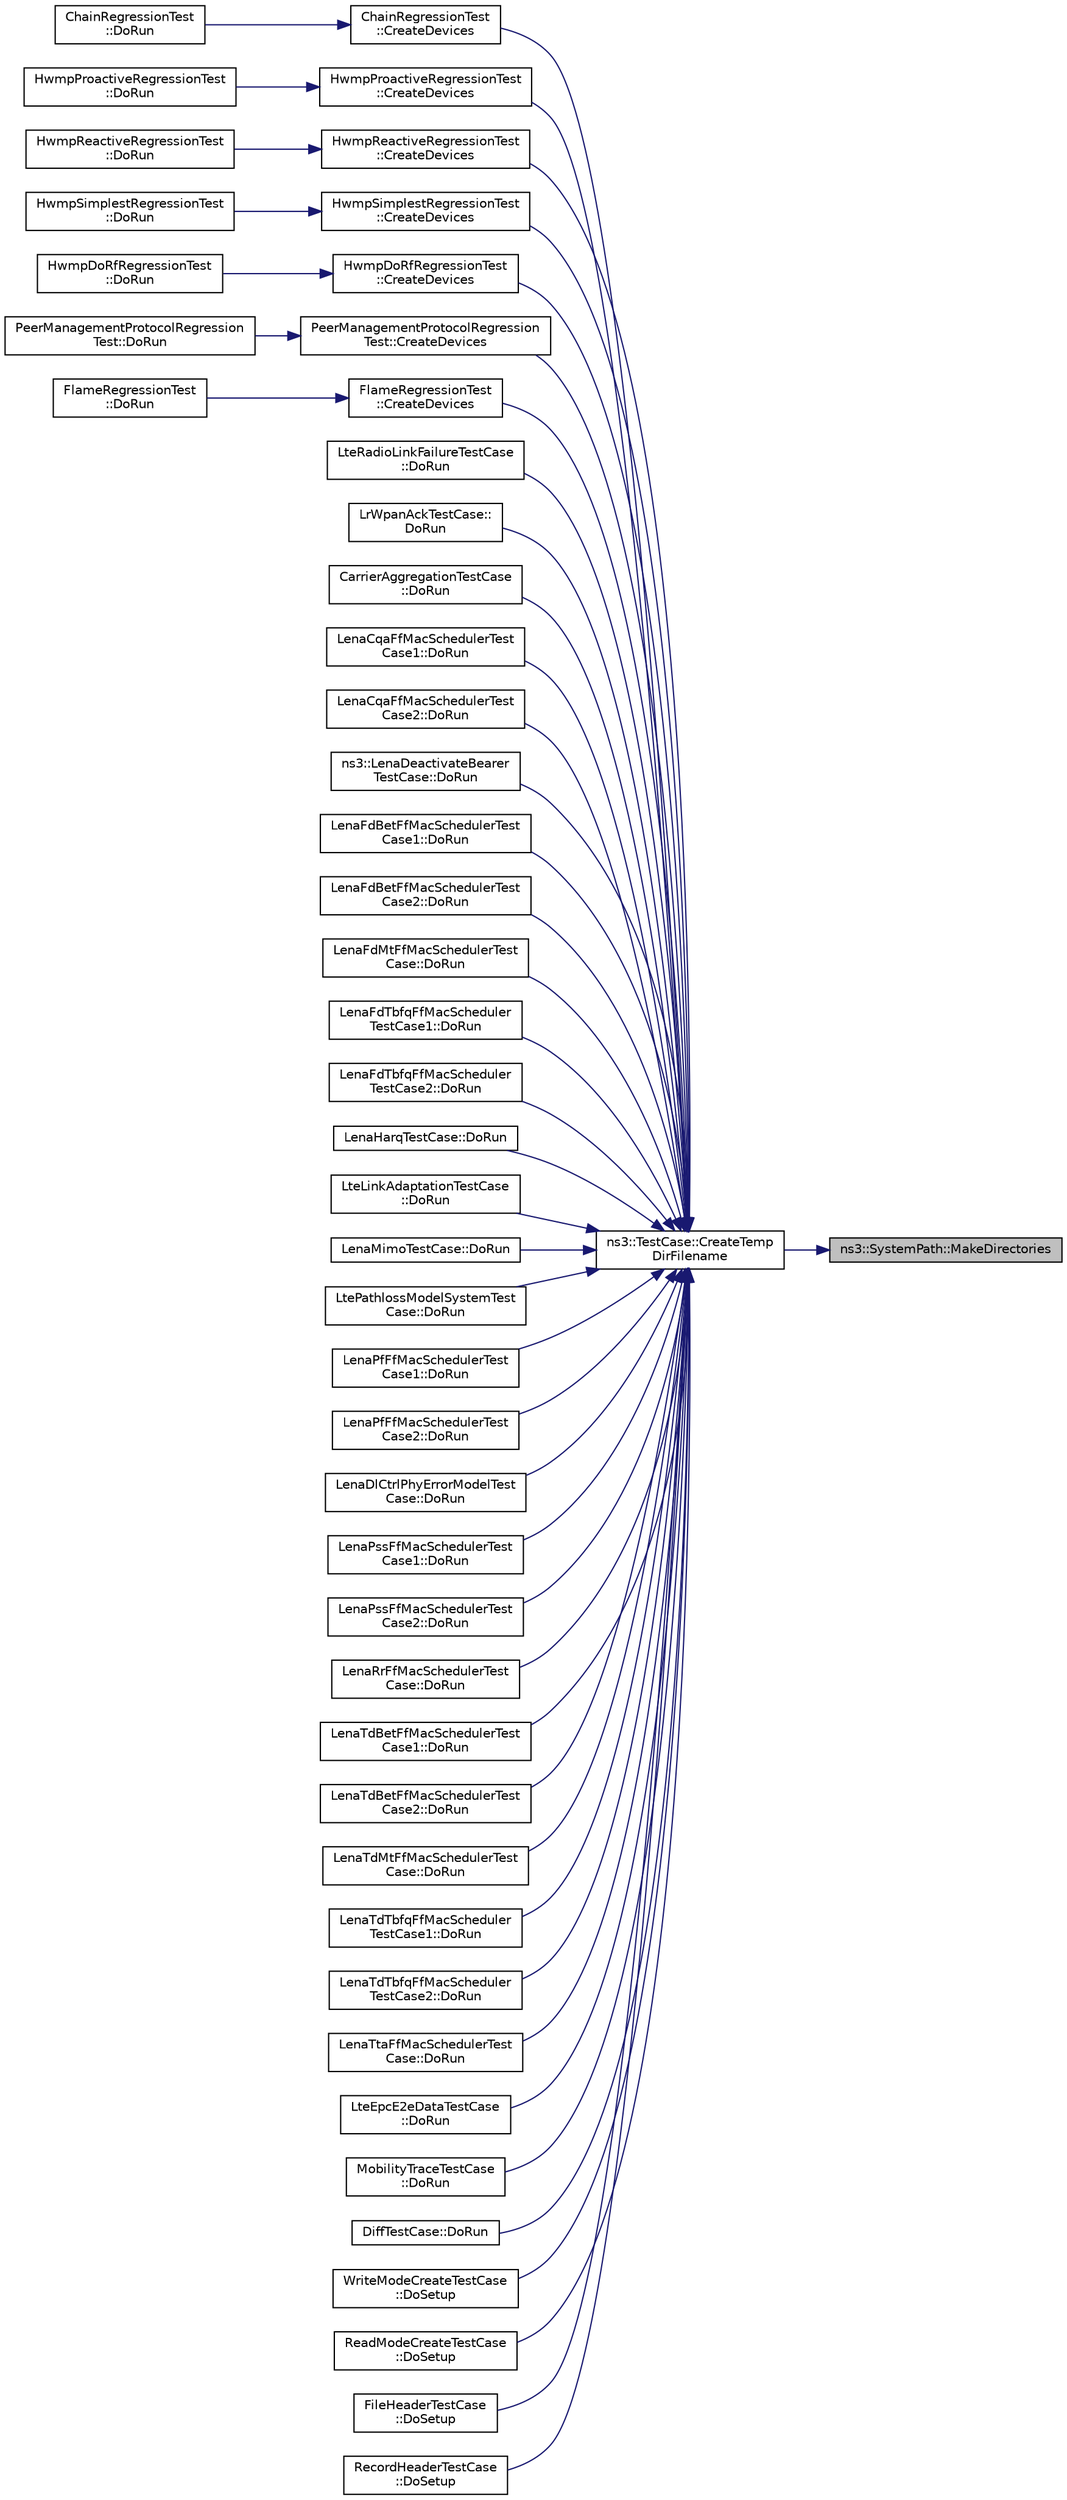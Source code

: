 digraph "ns3::SystemPath::MakeDirectories"
{
 // LATEX_PDF_SIZE
  edge [fontname="Helvetica",fontsize="10",labelfontname="Helvetica",labelfontsize="10"];
  node [fontname="Helvetica",fontsize="10",shape=record];
  rankdir="RL";
  Node1 [label="ns3::SystemPath::MakeDirectories",height=0.2,width=0.4,color="black", fillcolor="grey75", style="filled", fontcolor="black",tooltip="Create all the directories leading to path."];
  Node1 -> Node2 [dir="back",color="midnightblue",fontsize="10",style="solid",fontname="Helvetica"];
  Node2 [label="ns3::TestCase::CreateTemp\lDirFilename",height=0.2,width=0.4,color="black", fillcolor="white", style="filled",URL="$classns3_1_1_test_case.html#a8a04695a6fb9ba0f89e28e9523963f88",tooltip="Construct the full path to a file in a temporary directory."];
  Node2 -> Node3 [dir="back",color="midnightblue",fontsize="10",style="solid",fontname="Helvetica"];
  Node3 [label="ChainRegressionTest\l::CreateDevices",height=0.2,width=0.4,color="black", fillcolor="white", style="filled",URL="$class_chain_regression_test.html#ae8b1dd906e3d52a223122c63d236bb19",tooltip="Create devices, install TCP/IP stack and applications."];
  Node3 -> Node4 [dir="back",color="midnightblue",fontsize="10",style="solid",fontname="Helvetica"];
  Node4 [label="ChainRegressionTest\l::DoRun",height=0.2,width=0.4,color="black", fillcolor="white", style="filled",URL="$class_chain_regression_test.html#a51aa3cae551407ee6a6f346c30e3cc43",tooltip="Go."];
  Node2 -> Node5 [dir="back",color="midnightblue",fontsize="10",style="solid",fontname="Helvetica"];
  Node5 [label="HwmpProactiveRegressionTest\l::CreateDevices",height=0.2,width=0.4,color="black", fillcolor="white", style="filled",URL="$class_hwmp_proactive_regression_test.html#a98c6ff2361a7a5065ebf14089edc5bad",tooltip="Create devices function."];
  Node5 -> Node6 [dir="back",color="midnightblue",fontsize="10",style="solid",fontname="Helvetica"];
  Node6 [label="HwmpProactiveRegressionTest\l::DoRun",height=0.2,width=0.4,color="black", fillcolor="white", style="filled",URL="$class_hwmp_proactive_regression_test.html#ad000db534766301050336560b08b531e",tooltip="Implementation to actually run this TestCase."];
  Node2 -> Node7 [dir="back",color="midnightblue",fontsize="10",style="solid",fontname="Helvetica"];
  Node7 [label="HwmpReactiveRegressionTest\l::CreateDevices",height=0.2,width=0.4,color="black", fillcolor="white", style="filled",URL="$class_hwmp_reactive_regression_test.html#a8b288a6801baae1e65f87de7eb0352a4",tooltip="Create devices function."];
  Node7 -> Node8 [dir="back",color="midnightblue",fontsize="10",style="solid",fontname="Helvetica"];
  Node8 [label="HwmpReactiveRegressionTest\l::DoRun",height=0.2,width=0.4,color="black", fillcolor="white", style="filled",URL="$class_hwmp_reactive_regression_test.html#ae66a095a74ef4e2cbdfc0d042b50e63c",tooltip="Implementation to actually run this TestCase."];
  Node2 -> Node9 [dir="back",color="midnightblue",fontsize="10",style="solid",fontname="Helvetica"];
  Node9 [label="HwmpSimplestRegressionTest\l::CreateDevices",height=0.2,width=0.4,color="black", fillcolor="white", style="filled",URL="$class_hwmp_simplest_regression_test.html#a6866a6d6b0b93241ec0f0c29ef61fd39",tooltip="Create devices function."];
  Node9 -> Node10 [dir="back",color="midnightblue",fontsize="10",style="solid",fontname="Helvetica"];
  Node10 [label="HwmpSimplestRegressionTest\l::DoRun",height=0.2,width=0.4,color="black", fillcolor="white", style="filled",URL="$class_hwmp_simplest_regression_test.html#a66060eab1ba10620e724e97901e03168",tooltip="Implementation to actually run this TestCase."];
  Node2 -> Node11 [dir="back",color="midnightblue",fontsize="10",style="solid",fontname="Helvetica"];
  Node11 [label="HwmpDoRfRegressionTest\l::CreateDevices",height=0.2,width=0.4,color="black", fillcolor="white", style="filled",URL="$class_hwmp_do_rf_regression_test.html#a55abac18467e059d3c39fa0de53bc436",tooltip="Create devices function."];
  Node11 -> Node12 [dir="back",color="midnightblue",fontsize="10",style="solid",fontname="Helvetica"];
  Node12 [label="HwmpDoRfRegressionTest\l::DoRun",height=0.2,width=0.4,color="black", fillcolor="white", style="filled",URL="$class_hwmp_do_rf_regression_test.html#a31af438e94ab7ed25d9837a3f47f77b0",tooltip="Implementation to actually run this TestCase."];
  Node2 -> Node13 [dir="back",color="midnightblue",fontsize="10",style="solid",fontname="Helvetica"];
  Node13 [label="PeerManagementProtocolRegression\lTest::CreateDevices",height=0.2,width=0.4,color="black", fillcolor="white", style="filled",URL="$class_peer_management_protocol_regression_test.html#a045b489f508afaecc5b5abb9d3513918",tooltip="Create devices function."];
  Node13 -> Node14 [dir="back",color="midnightblue",fontsize="10",style="solid",fontname="Helvetica"];
  Node14 [label="PeerManagementProtocolRegression\lTest::DoRun",height=0.2,width=0.4,color="black", fillcolor="white", style="filled",URL="$class_peer_management_protocol_regression_test.html#aff79851d62fd61dfc7f225565465b0b4",tooltip="Implementation to actually run this TestCase."];
  Node2 -> Node15 [dir="back",color="midnightblue",fontsize="10",style="solid",fontname="Helvetica"];
  Node15 [label="FlameRegressionTest\l::CreateDevices",height=0.2,width=0.4,color="black", fillcolor="white", style="filled",URL="$class_flame_regression_test.html#aeee4af77af2814f7339f204135cc2733",tooltip="Create devices function."];
  Node15 -> Node16 [dir="back",color="midnightblue",fontsize="10",style="solid",fontname="Helvetica"];
  Node16 [label="FlameRegressionTest\l::DoRun",height=0.2,width=0.4,color="black", fillcolor="white", style="filled",URL="$class_flame_regression_test.html#aa1cc862bafd9d367a75cc42c9779b603",tooltip="Implementation to actually run this TestCase."];
  Node2 -> Node17 [dir="back",color="midnightblue",fontsize="10",style="solid",fontname="Helvetica"];
  Node17 [label="LteRadioLinkFailureTestCase\l::DoRun",height=0.2,width=0.4,color="black", fillcolor="white", style="filled",URL="$class_lte_radio_link_failure_test_case.html#ae7e2b1f96fbb5c77477c9b5b5905f347",tooltip="Setup the simulation according to the configuration set by the class constructor, run it,..."];
  Node2 -> Node18 [dir="back",color="midnightblue",fontsize="10",style="solid",fontname="Helvetica"];
  Node18 [label="LrWpanAckTestCase::\lDoRun",height=0.2,width=0.4,color="black", fillcolor="white", style="filled",URL="$class_lr_wpan_ack_test_case.html#a44ec9b782ae2c74d8fa2a25d696833e9",tooltip="Implementation to actually run this TestCase."];
  Node2 -> Node19 [dir="back",color="midnightblue",fontsize="10",style="solid",fontname="Helvetica"];
  Node19 [label="CarrierAggregationTestCase\l::DoRun",height=0.2,width=0.4,color="black", fillcolor="white", style="filled",URL="$class_carrier_aggregation_test_case.html#a20f3e28f3a6dd2919e51e508b78afa59",tooltip="Implementation to actually run this TestCase."];
  Node2 -> Node20 [dir="back",color="midnightblue",fontsize="10",style="solid",fontname="Helvetica"];
  Node20 [label="LenaCqaFfMacSchedulerTest\lCase1::DoRun",height=0.2,width=0.4,color="black", fillcolor="white", style="filled",URL="$class_lena_cqa_ff_mac_scheduler_test_case1.html#a91b3e2ef4ff292dbeda5559ff0eae1e6",tooltip="Implementation to actually run this TestCase."];
  Node2 -> Node21 [dir="back",color="midnightblue",fontsize="10",style="solid",fontname="Helvetica"];
  Node21 [label="LenaCqaFfMacSchedulerTest\lCase2::DoRun",height=0.2,width=0.4,color="black", fillcolor="white", style="filled",URL="$class_lena_cqa_ff_mac_scheduler_test_case2.html#a773e8490a80a3afe50adf54d713d3e4a",tooltip="Implementation to actually run this TestCase."];
  Node2 -> Node22 [dir="back",color="midnightblue",fontsize="10",style="solid",fontname="Helvetica"];
  Node22 [label="ns3::LenaDeactivateBearer\lTestCase::DoRun",height=0.2,width=0.4,color="black", fillcolor="white", style="filled",URL="$classns3_1_1_lena_deactivate_bearer_test_case.html#a214d777e46f96b701efdfd360871f53f",tooltip="Implementation to actually run this TestCase."];
  Node2 -> Node23 [dir="back",color="midnightblue",fontsize="10",style="solid",fontname="Helvetica"];
  Node23 [label="LenaFdBetFfMacSchedulerTest\lCase1::DoRun",height=0.2,width=0.4,color="black", fillcolor="white", style="filled",URL="$class_lena_fd_bet_ff_mac_scheduler_test_case1.html#a21b7a9f396adcc1ab24ddefc919345f2",tooltip="Implementation to actually run this TestCase."];
  Node2 -> Node24 [dir="back",color="midnightblue",fontsize="10",style="solid",fontname="Helvetica"];
  Node24 [label="LenaFdBetFfMacSchedulerTest\lCase2::DoRun",height=0.2,width=0.4,color="black", fillcolor="white", style="filled",URL="$class_lena_fd_bet_ff_mac_scheduler_test_case2.html#a51c587a50f2087be7c3950f4d2d82852",tooltip="Implementation to actually run this TestCase."];
  Node2 -> Node25 [dir="back",color="midnightblue",fontsize="10",style="solid",fontname="Helvetica"];
  Node25 [label="LenaFdMtFfMacSchedulerTest\lCase::DoRun",height=0.2,width=0.4,color="black", fillcolor="white", style="filled",URL="$class_lena_fd_mt_ff_mac_scheduler_test_case.html#a5cfc445b7daa4a02df317b46ee007f1a",tooltip="Implementation to actually run this TestCase."];
  Node2 -> Node26 [dir="back",color="midnightblue",fontsize="10",style="solid",fontname="Helvetica"];
  Node26 [label="LenaFdTbfqFfMacScheduler\lTestCase1::DoRun",height=0.2,width=0.4,color="black", fillcolor="white", style="filled",URL="$class_lena_fd_tbfq_ff_mac_scheduler_test_case1.html#ae0536bf54d4e05fbf3600c1654c14cc0",tooltip="Implementation to actually run this TestCase."];
  Node2 -> Node27 [dir="back",color="midnightblue",fontsize="10",style="solid",fontname="Helvetica"];
  Node27 [label="LenaFdTbfqFfMacScheduler\lTestCase2::DoRun",height=0.2,width=0.4,color="black", fillcolor="white", style="filled",URL="$class_lena_fd_tbfq_ff_mac_scheduler_test_case2.html#a2e43d4f9483463dffa86410a1ce47140",tooltip="Implementation to actually run this TestCase."];
  Node2 -> Node28 [dir="back",color="midnightblue",fontsize="10",style="solid",fontname="Helvetica"];
  Node28 [label="LenaHarqTestCase::DoRun",height=0.2,width=0.4,color="black", fillcolor="white", style="filled",URL="$class_lena_harq_test_case.html#a77a86faca2ff6021e971516d82ea0533",tooltip="Implementation to actually run this TestCase."];
  Node2 -> Node29 [dir="back",color="midnightblue",fontsize="10",style="solid",fontname="Helvetica"];
  Node29 [label="LteLinkAdaptationTestCase\l::DoRun",height=0.2,width=0.4,color="black", fillcolor="white", style="filled",URL="$class_lte_link_adaptation_test_case.html#a2310163be7e860827f18fce7fd100649",tooltip="Implementation to actually run this TestCase."];
  Node2 -> Node30 [dir="back",color="midnightblue",fontsize="10",style="solid",fontname="Helvetica"];
  Node30 [label="LenaMimoTestCase::DoRun",height=0.2,width=0.4,color="black", fillcolor="white", style="filled",URL="$class_lena_mimo_test_case.html#a5479f5cb1621e84f8d28b4779f3e3b7c",tooltip="Implementation to actually run this TestCase."];
  Node2 -> Node31 [dir="back",color="midnightblue",fontsize="10",style="solid",fontname="Helvetica"];
  Node31 [label="LtePathlossModelSystemTest\lCase::DoRun",height=0.2,width=0.4,color="black", fillcolor="white", style="filled",URL="$class_lte_pathloss_model_system_test_case.html#a6cf8d23b5eab69a72e893419bbd13c1b",tooltip="Implementation to actually run this TestCase."];
  Node2 -> Node32 [dir="back",color="midnightblue",fontsize="10",style="solid",fontname="Helvetica"];
  Node32 [label="LenaPfFfMacSchedulerTest\lCase1::DoRun",height=0.2,width=0.4,color="black", fillcolor="white", style="filled",URL="$class_lena_pf_ff_mac_scheduler_test_case1.html#a34e366045d568d5a38bedfeebbf72b79",tooltip="Implementation to actually run this TestCase."];
  Node2 -> Node33 [dir="back",color="midnightblue",fontsize="10",style="solid",fontname="Helvetica"];
  Node33 [label="LenaPfFfMacSchedulerTest\lCase2::DoRun",height=0.2,width=0.4,color="black", fillcolor="white", style="filled",URL="$class_lena_pf_ff_mac_scheduler_test_case2.html#a693c0eff7472d9b3bb12f1f95e46253b",tooltip="Implementation to actually run this TestCase."];
  Node2 -> Node34 [dir="back",color="midnightblue",fontsize="10",style="solid",fontname="Helvetica"];
  Node34 [label="LenaDlCtrlPhyErrorModelTest\lCase::DoRun",height=0.2,width=0.4,color="black", fillcolor="white", style="filled",URL="$class_lena_dl_ctrl_phy_error_model_test_case.html#a1fb7c0a2adfe1083d7e0883b866b0954",tooltip="Implementation to actually run this TestCase."];
  Node2 -> Node35 [dir="back",color="midnightblue",fontsize="10",style="solid",fontname="Helvetica"];
  Node35 [label="LenaPssFfMacSchedulerTest\lCase1::DoRun",height=0.2,width=0.4,color="black", fillcolor="white", style="filled",URL="$class_lena_pss_ff_mac_scheduler_test_case1.html#a82b48ffdd476a2c0b5b111aaa2702fc9",tooltip="Implementation to actually run this TestCase."];
  Node2 -> Node36 [dir="back",color="midnightblue",fontsize="10",style="solid",fontname="Helvetica"];
  Node36 [label="LenaPssFfMacSchedulerTest\lCase2::DoRun",height=0.2,width=0.4,color="black", fillcolor="white", style="filled",URL="$class_lena_pss_ff_mac_scheduler_test_case2.html#aff2e955c075aacd1f05d38b81ace0c3a",tooltip="Implementation to actually run this TestCase."];
  Node2 -> Node37 [dir="back",color="midnightblue",fontsize="10",style="solid",fontname="Helvetica"];
  Node37 [label="LenaRrFfMacSchedulerTest\lCase::DoRun",height=0.2,width=0.4,color="black", fillcolor="white", style="filled",URL="$class_lena_rr_ff_mac_scheduler_test_case.html#a1e221eff047ec55f7f1d36daab1f1d91",tooltip="Implementation to actually run this TestCase."];
  Node2 -> Node38 [dir="back",color="midnightblue",fontsize="10",style="solid",fontname="Helvetica"];
  Node38 [label="LenaTdBetFfMacSchedulerTest\lCase1::DoRun",height=0.2,width=0.4,color="black", fillcolor="white", style="filled",URL="$class_lena_td_bet_ff_mac_scheduler_test_case1.html#a7d559a1158bc847fbf816ed856b7b8eb",tooltip="Implementation to actually run this TestCase."];
  Node2 -> Node39 [dir="back",color="midnightblue",fontsize="10",style="solid",fontname="Helvetica"];
  Node39 [label="LenaTdBetFfMacSchedulerTest\lCase2::DoRun",height=0.2,width=0.4,color="black", fillcolor="white", style="filled",URL="$class_lena_td_bet_ff_mac_scheduler_test_case2.html#a57f91550eee3286bec279c76f9ab8a19",tooltip="Implementation to actually run this TestCase."];
  Node2 -> Node40 [dir="back",color="midnightblue",fontsize="10",style="solid",fontname="Helvetica"];
  Node40 [label="LenaTdMtFfMacSchedulerTest\lCase::DoRun",height=0.2,width=0.4,color="black", fillcolor="white", style="filled",URL="$class_lena_td_mt_ff_mac_scheduler_test_case.html#a58d638cd7e72948bb9956cd770eb053f",tooltip="Implementation to actually run this TestCase."];
  Node2 -> Node41 [dir="back",color="midnightblue",fontsize="10",style="solid",fontname="Helvetica"];
  Node41 [label="LenaTdTbfqFfMacScheduler\lTestCase1::DoRun",height=0.2,width=0.4,color="black", fillcolor="white", style="filled",URL="$class_lena_td_tbfq_ff_mac_scheduler_test_case1.html#a7cc404c3537ef82bd8c4d8ebee0af929",tooltip="Implementation to actually run this TestCase."];
  Node2 -> Node42 [dir="back",color="midnightblue",fontsize="10",style="solid",fontname="Helvetica"];
  Node42 [label="LenaTdTbfqFfMacScheduler\lTestCase2::DoRun",height=0.2,width=0.4,color="black", fillcolor="white", style="filled",URL="$class_lena_td_tbfq_ff_mac_scheduler_test_case2.html#a4029c5006bf9136e36d90101934b1db0",tooltip="Implementation to actually run this TestCase."];
  Node2 -> Node43 [dir="back",color="midnightblue",fontsize="10",style="solid",fontname="Helvetica"];
  Node43 [label="LenaTtaFfMacSchedulerTest\lCase::DoRun",height=0.2,width=0.4,color="black", fillcolor="white", style="filled",URL="$class_lena_tta_ff_mac_scheduler_test_case.html#a6c4a3631833e54ea62e6c454e937348a",tooltip="Implementation to actually run this TestCase."];
  Node2 -> Node44 [dir="back",color="midnightblue",fontsize="10",style="solid",fontname="Helvetica"];
  Node44 [label="LteEpcE2eDataTestCase\l::DoRun",height=0.2,width=0.4,color="black", fillcolor="white", style="filled",URL="$class_lte_epc_e2e_data_test_case.html#a7b55bb639cd07d8b68365444a4cea639",tooltip="Implementation to actually run this TestCase."];
  Node2 -> Node45 [dir="back",color="midnightblue",fontsize="10",style="solid",fontname="Helvetica"];
  Node45 [label="MobilityTraceTestCase\l::DoRun",height=0.2,width=0.4,color="black", fillcolor="white", style="filled",URL="$class_mobility_trace_test_case.html#ae30ac31273ee7b04d922588517c14ca8",tooltip="Implementation to actually run this TestCase."];
  Node2 -> Node46 [dir="back",color="midnightblue",fontsize="10",style="solid",fontname="Helvetica"];
  Node46 [label="DiffTestCase::DoRun",height=0.2,width=0.4,color="black", fillcolor="white", style="filled",URL="$class_diff_test_case.html#aa6e6da63a68b54ea86a6172337d1e5a6",tooltip="Implementation to actually run this TestCase."];
  Node2 -> Node47 [dir="back",color="midnightblue",fontsize="10",style="solid",fontname="Helvetica"];
  Node47 [label="WriteModeCreateTestCase\l::DoSetup",height=0.2,width=0.4,color="black", fillcolor="white", style="filled",URL="$class_write_mode_create_test_case.html#a3a3ac08af7de3c751216bad78fa5082e",tooltip="Implementation to do any local setup required for this TestCase."];
  Node2 -> Node48 [dir="back",color="midnightblue",fontsize="10",style="solid",fontname="Helvetica"];
  Node48 [label="ReadModeCreateTestCase\l::DoSetup",height=0.2,width=0.4,color="black", fillcolor="white", style="filled",URL="$class_read_mode_create_test_case.html#a6dd7e9a6a38fd7f1622950f026af16ae",tooltip="Implementation to do any local setup required for this TestCase."];
  Node2 -> Node49 [dir="back",color="midnightblue",fontsize="10",style="solid",fontname="Helvetica"];
  Node49 [label="FileHeaderTestCase\l::DoSetup",height=0.2,width=0.4,color="black", fillcolor="white", style="filled",URL="$class_file_header_test_case.html#ac7487b9a10d955145e0ab0150aace4d2",tooltip="Implementation to do any local setup required for this TestCase."];
  Node2 -> Node50 [dir="back",color="midnightblue",fontsize="10",style="solid",fontname="Helvetica"];
  Node50 [label="RecordHeaderTestCase\l::DoSetup",height=0.2,width=0.4,color="black", fillcolor="white", style="filled",URL="$class_record_header_test_case.html#aad4a302ea73173b4c70902a897933b04",tooltip="Implementation to do any local setup required for this TestCase."];
}
